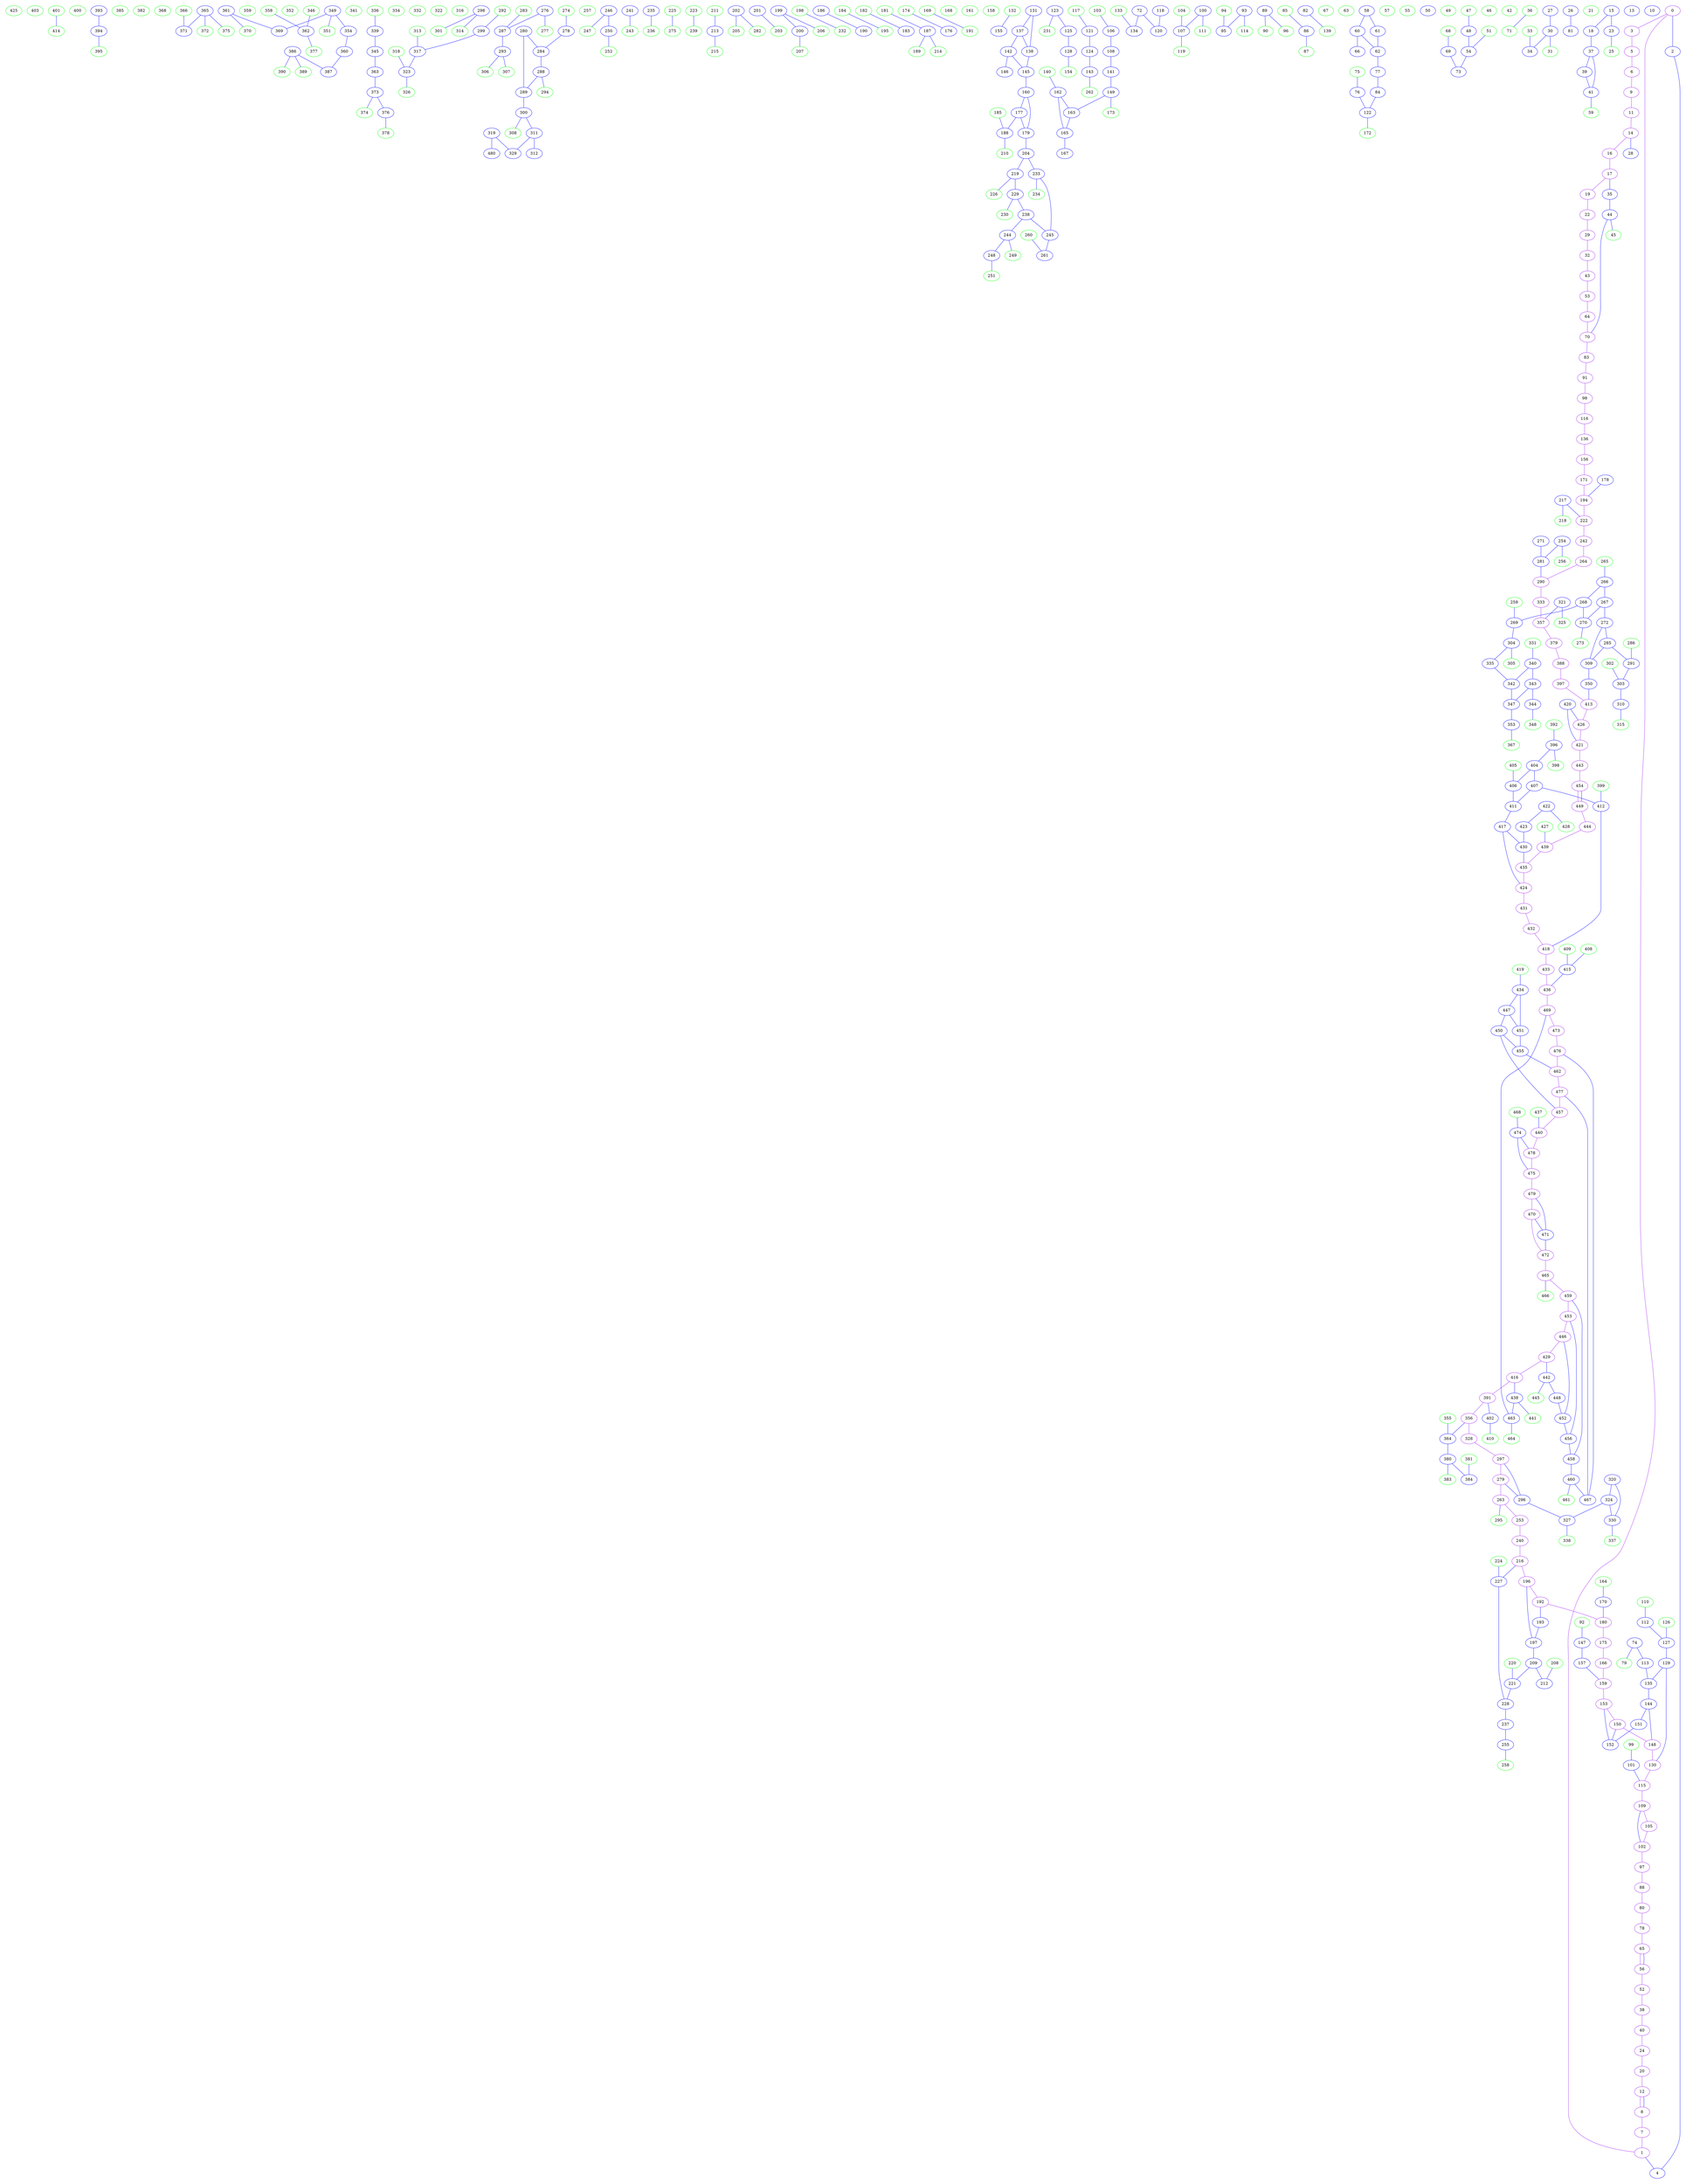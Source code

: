 digraph{
subgraph cluster_0 {
color = white
X110Y251I0 [label="0", pos="110,251!", color="purple"]
X110Y272I0 [label="1", pos="110,272!", color="purple"]
X113Y260I0 [label="2", pos="113,260!", color="blue"]
X114Y234I0 [label="3", pos="114,234!", color="purple"]
X119Y285I0 [label="4", pos="119,285!", color="blue"]
X123Y214I0 [label="5", pos="123,214!", color="purple"]
X124Y211I0 [label="6", pos="124,211!", color="purple"]
X124Y304I0 [label="7", pos="124,304!", color="purple"]
X124Y315I0 [label="8", pos="124,315!", color="purple"]
X129Y192I0 [label="9", pos="129,192!", color="purple"]
X133Y279I0 [label="10", pos="133,279!", color="blue"]
X138Y173I0 [label="11", pos="138,173!", color="purple"]
X140Y332I0 [label="12", pos="140,332!", color="purple"]
X143Y307I0 [label="13", pos="143,307!", color="blue"]
X145Y155I0 [label="14", pos="145,155!", color="purple"]
X147Y212I0 [label="15", pos="147,212!", color="blue"]
X151Y141I0 [label="16", pos="151,141!", color="purple"]
X155Y131I0 [label="17", pos="155,131!", color="purple"]
X156Y280I0 [label="18", pos="156,280!", color="blue"]
X157Y121I0 [label="19", pos="157,121!", color="purple"]
X157Y346I0 [label="20", pos="157,346!", color="purple"]
X164Y168I0 [label="21", pos="164,168!", color="green"]
X165Y109I0 [label="22", pos="165,109!", color="purple"]
X165Y176I0 [label="23", pos="165,176!", color="blue"]
X166Y346I0 [label="24", pos="166,346!", color="purple"]
X168Y176I0 [label="25", pos="168,176!", color="green"]
X170Y157I0 [label="26", pos="170,157!", color="blue"]
X172Y190I0 [label="27", pos="172,190!", color="blue"]
X173Y137I0 [label="28", pos="173,137!", color="blue"]
X175Y99I0 [label="29", pos="175,99!", color="purple"]
X175Y187I0 [label="30", pos="175,187!", color="blue"]
X176Y189I0 [label="31", pos="176,189!", color="green"]
X181Y96I0 [label="32", pos="181,96!", color="purple"]
X186Y170I0 [label="33", pos="186,170!", color="green"]
X190Y169I0 [label="34", pos="190,169!", color="blue"]
X192Y108I0 [label="35", pos="192,108!", color="blue"]
X194Y249I0 [label="36", pos="194,249!", color="green"]
X194Y324I0 [label="37", pos="194,324!", color="blue"]
X194Y362I0 [label="38", pos="194,362!", color="purple"]
X195Y326I0 [label="39", pos="195,326!", color="blue"]
X195Y358I0 [label="40", pos="195,358!", color="purple"]
X197Y324I0 [label="41", pos="197,324!", color="blue"]
X200Y320I0 [label="42", pos="200,320!", color="green"]
X204Y87I0 [label="43", pos="204,87!", color="purple"]
X205Y101I0 [label="44", pos="205,101!", color="blue"]
X206Y103I0 [label="45", pos="206,103!", color="green"]
X207Y326I0 [label="46", pos="207,326!", color="green"]
X208Y309I0 [label="47", pos="208,309!", color="green"]
X209Y307I0 [label="48", pos="209,307!", color="blue"]
X210Y105I0 [label="49", pos="210,105!", color="green"]
X210Y260I0 [label="50", pos="210,260!", color="blue"]
X210Y311I0 [label="51", pos="210,311!", color="green"]
X210Y363I0 [label="52", pos="210,363!", color="purple"]
X211Y82I0 [label="53", pos="211,82!", color="purple"]
X211Y309I0 [label="54", pos="211,309!", color="blue"]
X215Y223I0 [label="55", pos="215,223!", color="green"]
X216Y367I0 [label="56", pos="216,367!", color="purple"]
X218Y249I0 [label="57", pos="218,249!", color="green"]
X221Y162I0 [label="58", pos="221,162!", color="blue"]
X221Y339I0 [label="59", pos="221,339!", color="green"]
X222Y161I0 [label="60", pos="222,161!", color="blue"]
X222Y163I0 [label="61", pos="222,163!", color="blue"]
X223Y162I0 [label="62", pos="223,162!", color="blue"]
X223Y340I0 [label="63", pos="223,340!", color="green"]
X225Y82I0 [label="64", pos="225,82!", color="purple"]
X225Y374I0 [label="65", pos="225,374!", color="purple"]
X231Y151I0 [label="66", pos="231,151!", color="blue"]
X232Y336I0 [label="67", pos="232,336!", color="green"]
X236Y323I0 [label="68", pos="236,323!", color="green"]
X237Y321I0 [label="69", pos="237,321!", color="blue"]
X238Y83I0 [label="70", pos="238,83!", color="purple"]
X240Y174I0 [label="71", pos="240,174!", color="green"]
X240Y239I0 [label="72", pos="240,239!", color="blue"]
X241Y326I0 [label="73", pos="241,326!", color="blue"]
X241Y335I0 [label="74", pos="241,335!", color="blue"]
X242Y153I0 [label="75", pos="242,153!", color="green"]
X243Y151I0 [label="76", pos="243,151!", color="blue"]
X244Y160I0 [label="77", pos="244,160!", color="blue"]
X245Y378I0 [label="78", pos="245,378!", color="purple"]
X246Y342I0 [label="79", pos="246,342!", color="green"]
X247Y379I0 [label="80", pos="247,379!", color="purple"]
X248Y128I0 [label="81", pos="248,128!", color="blue"]
X248Y174I0 [label="82", pos="248,174!", color="blue"]
X252Y83I0 [label="83", pos="252,83!", color="purple"]
X252Y157I0 [label="84", pos="252,157!", color="blue"]
X254Y249I0 [label="85", pos="254,249!", color="green"]
X255Y247I0 [label="86", pos="255,247!", color="blue"]
X256Y249I0 [label="87", pos="256,249!", color="green"]
X259Y393I0 [label="88", pos="259,393!", color="purple"]
X260Y222I0 [label="89", pos="260,222!", color="blue"]
X260Y225I0 [label="90", pos="260,225!", color="green"]
X266Y83I0 [label="91", pos="266,83!", color="purple"]
X270Y327I0 [label="92", pos="270,327!", color="green"]
X276Y260I0 [label="93", pos="276,260!", color="blue"]
X276Y263I0 [label="94", pos="276,263!", color="green"]
X277Y261I0 [label="95", pos="277,261!", color="blue"]
X280Y208I0 [label="96", pos="280,208!", color="green"]
X280Y402I0 [label="97", pos="280,402!", color="purple"]
X282Y83I0 [label="98", pos="282,83!", color="purple"]
X284Y401I0 [label="99", pos="284,401!", color="green"]
X285Y386I0 [label="100", pos="285,386!", color="blue"]
X285Y399I0 [label="101", pos="285,399!", color="blue"]
X286Y408I0 [label="102", pos="286,408!", color="purple"]
X287Y208I0 [label="103", pos="287,208!", color="green"]
X288Y395I0 [label="104", pos="288,395!", color="green"]
X288Y418I0 [label="105", pos="288,418!", color="purple"]
X289Y209I0 [label="106", pos="289,209!", color="blue"]
X289Y393I0 [label="107", pos="289,393!", color="blue"]
X290Y208I0 [label="108", pos="290,208!", color="blue"]
X290Y412I0 [label="109", pos="290,412!", color="purple"]
X294Y385I0 [label="110", pos="294,385!", color="green"]
X294Y393I0 [label="111", pos="294,393!", color="green"]
X295Y383I0 [label="112", pos="295,383!", color="blue"]
X297Y375I0 [label="113", pos="297,375!", color="blue"]
X298Y224I0 [label="114", pos="298,224!", color="green"]
X300Y414I0 [label="115", pos="300,414!", color="purple"]
X301Y82I0 [label="116", pos="301,82!", color="purple"]
X302Y250I0 [label="117", pos="302,250!", color="green"]
X304Y186I0 [label="118", pos="304,186!", color="blue"]
X304Y411I0 [label="119", pos="304,411!", color="green"]
X305Y187I0 [label="120", pos="305,187!", color="blue"]
X305Y250I0 [label="121", pos="305,250!", color="blue"]
X307Y133I0 [label="122", pos="307,133!", color="blue"]
X308Y227I0 [label="123", pos="308,227!", color="blue"]
X308Y246I0 [label="124", pos="308,246!", color="blue"]
X309Y221I0 [label="125", pos="309,221!", color="blue"]
X310Y413I0 [label="126", pos="310,413!", color="green"]
X311Y411I0 [label="127", pos="311,411!", color="blue"]
X312Y221I0 [label="128", pos="312,221!", color="blue"]
X312Y412I0 [label="129", pos="312,412!", color="blue"]
X314Y418I0 [label="130", pos="314,418!", color="purple"]
X315Y209I0 [label="131", pos="315,209!", color="blue"]
X316Y238I0 [label="132", pos="316,238!", color="green"]
X316Y308I0 [label="133", pos="316,308!", color="green"]
X316Y310I0 [label="134", pos="316,310!", color="blue"]
X317Y411I0 [label="135", pos="317,411!", color="blue"]
X318Y81I0 [label="136", pos="318,81!", color="purple"]
X319Y211I0 [label="137", pos="319,211!", color="blue"]
X321Y208I0 [label="138", pos="321,208!", color="blue"]
X322Y156I0 [label="139", pos="322,156!", color="green"]
X322Y194I0 [label="140", pos="322,194!", color="green"]
X322Y200I0 [label="141", pos="322,200!", color="blue"]
X322Y211I0 [label="142", pos="322,211!", color="blue"]
X322Y246I0 [label="143", pos="322,246!", color="blue"]
X322Y416I0 [label="144", pos="322,416!", color="blue"]
X323Y209I0 [label="145", pos="323,209!", color="blue"]
X323Y213I0 [label="146", pos="323,213!", color="blue"]
X323Y368I0 [label="147", pos="323,368!", color="blue"]
X323Y418I0 [label="148", pos="323,418!", color="purple"]
X325Y200I0 [label="149", pos="325,200!", color="blue"]
X325Y418I0 [label="150", pos="325,418!", color="purple"]
X326Y416I0 [label="151", pos="326,416!", color="blue"]
X327Y417I0 [label="152", pos="327,417!", color="blue"]
X328Y418I0 [label="153", pos="328,418!", color="purple"]
X330Y220I0 [label="154", pos="330,220!", color="green"]
X330Y238I0 [label="155", pos="330,238!", color="blue"]
X334Y81I0 [label="156", pos="334,81!", color="purple"]
X334Y415I0 [label="157", pos="334,415!", color="blue"]
X335Y219I0 [label="158", pos="335,219!", color="green"]
X335Y418I0 [label="159", pos="335,418!", color="purple"]
X336Y208I0 [label="160", pos="336,208!", color="blue"]
X337Y344I0 [label="161", pos="337,344!", color="green"]
X340Y192I0 [label="162", pos="340,192!", color="blue"]
X341Y195I0 [label="163", pos="341,195!", color="blue"]
X341Y345I0 [label="164", pos="341,345!", color="green"]
X343Y193I0 [label="165", pos="343,193!", color="blue"]
X343Y418I0 [label="166", pos="343,418!", color="purple"]
X344Y193I0 [label="167", pos="344,193!", color="blue"]
X344Y319I0 [label="168", pos="344,319!", color="green"]
X346Y324I0 [label="169", pos="346,324!", color="green"]
X349Y354I0 [label="170", pos="349,354!", color="blue"]
X350Y81I0 [label="171", pos="350,81!", color="purple"]
X350Y112I0 [label="172", pos="350,112!", color="green"]
X350Y198I0 [label="173", pos="350,198!", color="green"]
X350Y319I0 [label="174", pos="350,319!", color="green"]
X350Y420I0 [label="175", pos="350,420!", color="purple"]
X351Y317I0 [label="176", pos="351,317!", color="blue"]
X352Y206I0 [label="177", pos="352,206!", color="blue"]
X353Y89I0 [label="178", pos="353,89!", color="blue"]
X353Y207I0 [label="179", pos="353,207!", color="blue"]
X355Y423I0 [label="180", pos="355,423!", color="purple"]
X356Y109I0 [label="181", pos="356,109!", color="green"]
X358Y110I0 [label="182", pos="358,110!", color="green"]
X358Y113I0 [label="183", pos="358,113!", color="blue"]
X358Y196I0 [label="184", pos="358,196!", color="green"]
X358Y205I0 [label="185", pos="358,205!", color="green"]
X358Y214I0 [label="186", pos="358,214!", color="blue"]
X359Y105I0 [label="187", pos="359,105!", color="blue"]
X359Y203I0 [label="188", pos="359,203!", color="blue"]
X360Y107I0 [label="189", pos="360,107!", color="green"]
X360Y214I0 [label="190", pos="360,214!", color="blue"]
X360Y344I0 [label="191", pos="360,344!", color="green"]
X360Y426I0 [label="192", pos="360,426!", color="purple"]
X361Y425I0 [label="193", pos="361,425!", color="blue"]
X364Y81I0 [label="194", pos="364,81!", color="purple"]
X366Y194I0 [label="195", pos="366,194!", color="green"]
X366Y426I0 [label="196", pos="366,426!", color="purple"]
X366Y428I0 [label="197", pos="366,428!", color="blue"]
X368Y194I0 [label="198", pos="368,194!", color="green"]
X368Y385I0 [label="199", pos="368,385!", color="blue"]
X368Y387I0 [label="200", pos="368,387!", color="blue"]
X369Y111I0 [label="201", pos="369,111!", color="blue"]
X369Y227I0 [label="202", pos="369,227!", color="blue"]
X370Y113I0 [label="203", pos="370,113!", color="green"]
X370Y207I0 [label="204", pos="370,207!", color="blue"]
X370Y229I0 [label="205", pos="370,229!", color="green"]
X370Y384I0 [label="206", pos="370,384!", color="green"]
X370Y388I0 [label="207", pos="370,388!", color="green"]
X370Y404I0 [label="208", pos="370,404!", color="green"]
X371Y427I0 [label="209", pos="371,427!", color="blue"]
X372Y197I0 [label="210", pos="372,197!", color="green"]
X372Y381I0 [label="211", pos="372,381!", color="green"]
X372Y407I0 [label="212", pos="372,407!", color="blue"]
X373Y379I0 [label="213", pos="373,379!", color="blue"]
X374Y91I0 [label="214", pos="374,91!", color="green"]
X374Y381I0 [label="215", pos="374,381!", color="green"]
X374Y434I0 [label="216", pos="374,434!", color="purple"]
X376Y82I0 [label="217", pos="376,82!", color="blue"]
X376Y86I0 [label="218", pos="376,86!", color="green"]
X376Y201I0 [label="219", pos="376,201!", color="blue"]
X376Y425I0 [label="220", pos="376,425!", color="green"]
X376Y426I0 [label="221", pos="376,426!", color="blue"]
X377Y81I0 [label="222", pos="377,81!", color="purple"]
X378Y276I0 [label="223", pos="378,276!", color="green"]
X378Y428I0 [label="224", pos="378,428!", color="green"]
X379Y192I0 [label="225", pos="379,192!", color="green"]
X380Y198I0 [label="226", pos="380,198!", color="green"]
X380Y428I0 [label="227", pos="380,428!", color="blue"]
X381Y425I0 [label="228", pos="381,425!", color="blue"]
X382Y204I0 [label="229", pos="382,204!", color="blue"]
X382Y205I0 [label="230", pos="382,205!", color="green"]
X382Y351I0 [label="231", pos="382,351!", color="green"]
X384Y187I0 [label="232", pos="384,187!", color="green"]
X384Y210I0 [label="233", pos="384,210!", color="blue"]
X384Y211I0 [label="234", pos="384,211!", color="green"]
X384Y292I0 [label="235", pos="384,292!", color="blue"]
X384Y297I0 [label="236", pos="384,297!", color="green"]
X384Y417I0 [label="237", pos="384,417!", color="blue"]
X385Y203I0 [label="238", pos="385,203!", color="blue"]
X386Y284I0 [label="239", pos="386,284!", color="green"]
X386Y436I0 [label="240", pos="386,436!", color="purple"]
X387Y157I0 [label="241", pos="387,157!", color="blue"]
X388Y81I0 [label="242", pos="388,81!", color="purple"]
X388Y159I0 [label="243", pos="388,159!", color="green"]
X388Y199I0 [label="244", pos="388,199!", color="blue"]
X388Y208I0 [label="245", pos="388,208!", color="blue"]
X388Y320I0 [label="246", pos="388,320!", color="blue"]
X388Y322I0 [label="247", pos="388,322!", color="green"]
X390Y196I0 [label="248", pos="390,196!", color="blue"]
X390Y201I0 [label="249", pos="390,201!", color="green"]
X390Y319I0 [label="250", pos="390,319!", color="blue"]
X392Y199I0 [label="251", pos="392,199!", color="green"]
X392Y370I0 [label="252", pos="392,370!", color="green"]
X392Y438I0 [label="253", pos="392,438!", color="purple"]
X393Y95I0 [label="254", pos="393,95!", color="blue"]
X393Y387I0 [label="255", pos="393,387!", color="blue"]
X394Y97I0 [label="256", pos="394,97!", color="green"]
X394Y305I0 [label="257", pos="394,305!", color="green"]
X394Y389I0 [label="258", pos="394,389!", color="green"]
X395Y206I0 [label="259", pos="395,206!", color="green"]
X396Y211I0 [label="260", pos="396,211!", color="green"]
X396Y212I0 [label="261", pos="396,212!", color="blue"]
X396Y279I0 [label="262", pos="396,279!", color="green"]
X396Y441I0 [label="263", pos="396,441!", color="purple"]
X398Y81I0 [label="264", pos="398,81!", color="purple"]
X398Y204I0 [label="265", pos="398,204!", color="green"]
X400Y204I0 [label="266", pos="400,204!", color="blue"]
X401Y203I0 [label="267", pos="401,203!", color="blue"]
X401Y205I0 [label="268", pos="401,205!", color="blue"]
X401Y206I0 [label="269", pos="401,206!", color="blue"]
X402Y204I0 [label="270", pos="402,204!", color="blue"]
X403Y97I0 [label="271", pos="403,97!", color="blue"]
X404Y192I0 [label="272", pos="404,192!", color="blue"]
X405Y204I0 [label="273", pos="405,204!", color="green"]
X405Y280I0 [label="274", pos="405,280!", color="green"]
X406Y167I0 [label="275", pos="406,167!", color="green"]
X406Y257I0 [label="276", pos="406,257!", color="blue"]
X406Y260I0 [label="277", pos="406,260!", color="green"]
X406Y280I0 [label="278", pos="406,280!", color="blue"]
X406Y444I0 [label="279", pos="406,444!", color="purple"]
X407Y283I0 [label="280", pos="407,283!", color="blue"]
X408Y83I0 [label="281", pos="408,83!", color="blue"]
X408Y247I0 [label="282", pos="408,247!", color="green"]
X408Y249I0 [label="283", pos="408,249!", color="green"]
X408Y282I0 [label="284", pos="408,282!", color="blue"]
X409Y195I0 [label="285", pos="409,195!", color="blue"]
X409Y204I0 [label="286", pos="409,204!", color="green"]
X409Y259I0 [label="287", pos="409,259!", color="blue"]
X409Y281I0 [label="288", pos="409,281!", color="blue"]
X409Y284I0 [label="289", pos="409,284!", color="blue"]
X410Y81I0 [label="290", pos="410,81!", color="purple"]
X410Y204I0 [label="291", pos="410,204!", color="blue"]
X410Y243I0 [label="292", pos="410,243!", color="green"]
X410Y260I0 [label="293", pos="410,260!", color="blue"]
X410Y272I0 [label="294", pos="410,272!", color="green"]
X410Y414I0 [label="295", pos="410,414!", color="green"]
X410Y442I0 [label="296", pos="410,442!", color="blue"]
X410Y446I0 [label="297", pos="410,446!", color="purple"]
X411Y121I0 [label="298", pos="411,121!", color="blue"]
X411Y241I0 [label="299", pos="411,241!", color="blue"]
X411Y291I0 [label="300", pos="411,291!", color="blue"]
X412Y123I0 [label="301", pos="412,123!", color="green"]
X412Y202I0 [label="302", pos="412,202!", color="green"]
X412Y204I0 [label="303", pos="412,204!", color="blue"]
X412Y215I0 [label="304", pos="412,215!", color="blue"]
X412Y218I0 [label="305", pos="412,218!", color="green"]
X412Y260I0 [label="306", pos="412,260!", color="green"]
X412Y268I0 [label="307", pos="412,268!", color="green"]
X412Y288I0 [label="308", pos="412,288!", color="green"]
X413Y183I0 [label="309", pos="413,183!", color="blue"]
X413Y205I0 [label="310", pos="413,205!", color="blue"]
X413Y303I0 [label="311", pos="413,303!", color="blue"]
X414Y374I0 [label="312", pos="414,374!", color="blue"]
X415Y250I0 [label="313", pos="415,250!", color="green"]
X416Y113I0 [label="314", pos="416,113!", color="green"]
X416Y204I0 [label="315", pos="416,204!", color="green"]
X416Y236I0 [label="316", pos="416,236!", color="green"]
X416Y250I0 [label="317", pos="416,250!", color="blue"]
X416Y267I0 [label="318", pos="416,267!", color="green"]
X416Y272I0 [label="319", pos="416,272!", color="blue"]
X416Y418I0 [label="320", pos="416,418!", color="blue"]
X417Y107I0 [label="321", pos="417,107!", color="blue"]
X417Y194I0 [label="322", pos="417,194!", color="green"]
X417Y265I0 [label="323", pos="417,265!", color="blue"]
X417Y425I0 [label="324", pos="417,425!", color="blue"]
X418Y110I0 [label="325", pos="418,110!", color="green"]
X418Y267I0 [label="326", pos="418,267!", color="green"]
X418Y426I0 [label="327", pos="418,426!", color="blue"]
X418Y446I0 [label="328", pos="418,446!", color="purple"]
X419Y280I0 [label="329", pos="419,280!", color="blue"]
X419Y418I0 [label="330", pos="419,418!", color="blue"]
X420Y238I0 [label="331", pos="420,238!", color="green"]
X420Y308I0 [label="332", pos="420,308!", color="green"]
X422Y82I0 [label="333", pos="422,82!", color="purple"]
X422Y192I0 [label="334", pos="422,192!", color="green"]
X422Y232I0 [label="335", pos="422,232!", color="blue"]
X422Y368I0 [label="336", pos="422,368!", color="green"]
X422Y403I0 [label="337", pos="422,403!", color="green"]
X422Y426I0 [label="338", pos="422,426!", color="green"]
X425Y368I0 [label="339", pos="425,368!", color="blue"]
X426Y250I0 [label="340", pos="426,250!", color="blue"]
X426Y289I0 [label="341", pos="426,289!", color="green"]
X427Y249I0 [label="342", pos="427,249!", color="blue"]
X427Y251I0 [label="343", pos="427,251!", color="blue"]
X427Y253I0 [label="344", pos="427,253!", color="blue"]
X427Y355I0 [label="345", pos="427,355!", color="blue"]
X428Y189I0 [label="346", pos="428,189!", color="green"]
X428Y250I0 [label="347", pos="428,250!", color="blue"]
X428Y255I0 [label="348", pos="428,255!", color="green"]
X428Y391I0 [label="349", pos="428,391!", color="blue"]
X430Y143I0 [label="350", pos="430,143!", color="blue"]
X430Y390I0 [label="351", pos="430,390!", color="green"]
X431Y224I0 [label="352", pos="431,224!", color="green"]
X431Y232I0 [label="353", pos="431,232!", color="blue"]
X431Y371I0 [label="354", pos="431,371!", color="blue"]
X431Y438I0 [label="355", pos="431,438!", color="green"]
X431Y446I0 [label="356", pos="431,446!", color="purple"]
X432Y82I0 [label="357", pos="432,82!", color="purple"]
X432Y211I0 [label="358", pos="432,211!", color="green"]
X432Y268I0 [label="359", pos="432,268!", color="green"]
X432Y368I0 [label="360", pos="432,368!", color="blue"]
X432Y422I0 [label="361", pos="432,422!", color="blue"]
X433Y209I0 [label="362", pos="433,209!", color="blue"]
X433Y309I0 [label="363", pos="433,309!", color="blue"]
X433Y443I0 [label="364", pos="433,443!", color="blue"]
X434Y178I0 [label="365", pos="434,178!", color="blue"]
X434Y185I0 [label="366", pos="434,185!", color="green"]
X434Y236I0 [label="367", pos="434,236!", color="green"]
X434Y387I0 [label="368", pos="434,387!", color="green"]
X434Y409I0 [label="369", pos="434,409!", color="blue"]
X434Y422I0 [label="370", pos="434,422!", color="green"]
X435Y183I0 [label="371", pos="435,183!", color="blue"]
X436Y178I0 [label="372", pos="436,178!", color="green"]
X436Y308I0 [label="373", pos="436,308!", color="blue"]
X436Y309I0 [label="374", pos="436,309!", color="green"]
X437Y165I0 [label="375", pos="437,165!", color="green"]
X437Y307I0 [label="376", pos="437,307!", color="blue"]
X438Y228I0 [label="377", pos="438,228!", color="green"]
X438Y309I0 [label="378", pos="438,309!", color="green"]
X439Y87I0 [label="379", pos="439,87!", color="purple"]
X439Y434I0 [label="380", pos="439,434!", color="blue"]
X440Y422I0 [label="381", pos="440,422!", color="green"]
X442Y218I0 [label="382", pos="442,218!", color="green"]
X442Y434I0 [label="383", pos="442,434!", color="green"]
X443Y422I0 [label="384", pos="443,422!", color="blue"]
X444Y224I0 [label="385", pos="444,224!", color="green"]
X444Y306I0 [label="386", pos="444,306!", color="blue"]
X444Y309I0 [label="387", pos="444,309!", color="blue"]
X445Y93I0 [label="388", pos="445,93!", color="purple"]
X446Y288I0 [label="389", pos="446,288!", color="green"]
X446Y306I0 [label="390", pos="446,306!", color="green"]
X446Y446I0 [label="391", pos="446,446!", color="purple"]
X449Y239I0 [label="392", pos="449,239!", color="green"]
X450Y228I0 [label="393", pos="450,228!", color="blue"]
X450Y230I0 [label="394", pos="450,230!", color="blue"]
X450Y236I0 [label="395", pos="450,236!", color="green"]
X450Y283I0 [label="396", pos="450,283!", color="blue"]
X452Y97I0 [label="397", pos="452,97!", color="purple"]
X452Y282I0 [label="398", pos="452,282!", color="green"]
X452Y309I0 [label="399", pos="452,309!", color="green"]
X452Y319I0 [label="400", pos="452,319!", color="green"]
X452Y356I0 [label="401", pos="452,356!", color="green"]
X452Y432I0 [label="402", pos="452,432!", color="blue"]
X453Y276I0 [label="403", pos="453,276!", color="green"]
X453Y295I0 [label="404", pos="453,295!", color="blue"]
X454Y292I0 [label="405", pos="454,292!", color="green"]
X454Y294I0 [label="406", pos="454,294!", color="blue"]
X454Y296I0 [label="407", pos="454,296!", color="blue"]
X454Y398I0 [label="408", pos="454,398!", color="green"]
X454Y400I0 [label="409", pos="454,400!", color="green"]
X454Y436I0 [label="410", pos="454,436!", color="green"]
X455Y295I0 [label="411", pos="455,295!", color="blue"]
X455Y299I0 [label="412", pos="455,299!", color="blue"]
X456Y108I0 [label="413", pos="456,108!", color="purple"]
X456Y330I0 [label="414", pos="456,330!", color="green"]
X456Y398I0 [label="415", pos="456,398!", color="blue"]
X456Y447I0 [label="416", pos="456,447!", color="purple"]
X458Y284I0 [label="417", pos="458,284!", color="blue"]
X458Y320I0 [label="418", pos="458,320!", color="purple"]
X458Y429I0 [label="419", pos="458,429!", color="green"]
X459Y115I0 [label="420", pos="459,115!", color="blue"]
X460Y117I0 [label="421", pos="460,117!", color="purple"]
X460Y259I0 [label="422", pos="460,259!", color="blue"]
X460Y261I0 [label="423", pos="460,261!", color="blue"]
X460Y284I0 [label="424", pos="460,284!", color="purple"]
X460Y404I0 [label="425", pos="460,404!", color="green"]
X462Y106I0 [label="426", pos="462,106!", color="purple"]
X462Y180I0 [label="427", pos="462,180!", color="green"]
X462Y187I0 [label="428", pos="462,187!", color="green"]
X462Y450I0 [label="429", pos="462,450!", color="purple"]
X463Y263I0 [label="430", pos="463,263!", color="blue"]
X463Y296I0 [label="431", pos="463,296!", color="purple"]
X463Y315I0 [label="432", pos="463,315!", color="purple"]
X463Y335I0 [label="433", pos="463,335!", color="purple"]
X463Y419I0 [label="434", pos="463,419!", color="blue"]
X464Y262I0 [label="435", pos="464,262!", color="purple"]
X464Y377I0 [label="436", pos="464,377!", color="purple"]
X464Y399I0 [label="437", pos="464,399!", color="green"]
X465Y437I0 [label="438", pos="465,437!", color="blue"]
X466Y151I0 [label="439", pos="466,151!", color="purple"]
X466Y396I0 [label="440", pos="466,396!", color="purple"]
X466Y439I0 [label="441", pos="466,439!", color="green"]
X466Y446I0 [label="442", pos="466,446!", color="blue"]
X467Y113I0 [label="443", pos="467,113!", color="purple"]
X467Y130I0 [label="444", pos="467,130!", color="purple"]
X468Y444I0 [label="445", pos="468,444!", color="green"]
X468Y448I0 [label="446", pos="468,448!", color="purple"]
X470Y410I0 [label="447", pos="470,410!", color="blue"]
X470Y446I0 [label="448", pos="470,446!", color="blue"]
X471Y120I0 [label="449", pos="471,120!", color="purple"]
X471Y409I0 [label="450", pos="471,409!", color="blue"]
X471Y411I0 [label="451", pos="471,411!", color="blue"]
X471Y448I0 [label="452", pos="471,448!", color="blue"]
X471Y450I0 [label="453", pos="471,450!", color="purple"]
X472Y118I0 [label="454", pos="472,118!", color="purple"]
X472Y410I0 [label="455", pos="472,410!", color="blue"]
X472Y449I0 [label="456", pos="472,449!", color="blue"]
X473Y401I0 [label="457", pos="473,401!", color="purple"]
X476Y448I0 [label="458", pos="476,448!", color="blue"]
X476Y450I0 [label="459", pos="476,450!", color="purple"]
X479Y445I0 [label="460", pos="479,445!", color="blue"]
X480Y447I0 [label="461", pos="480,447!", color="green"]
X481Y402I0 [label="462", pos="481,402!", color="purple"]
X483Y419I0 [label="463", pos="483,419!", color="blue"]
X484Y421I0 [label="464", pos="484,421!", color="green"]
X484Y450I0 [label="465", pos="484,450!", color="purple"]
X486Y448I0 [label="466", pos="486,448!", color="green"]
X489Y437I0 [label="467", pos="489,437!", color="blue"]
X492Y448I0 [label="468", pos="492,448!", color="green"]
X494Y406I0 [label="469", pos="494,406!", color="purple"]
X495Y452I0 [label="470", pos="495,452!", color="purple"]
X498Y452I0 [label="471", pos="498,452!", color="blue"]
X498Y455I0 [label="472", pos="498,455!", color="purple"]
X501Y412I0 [label="473", pos="501,412!", color="purple"]
X505Y439I0 [label="474", pos="505,439!", color="blue"]
X506Y441I0 [label="475", pos="506,441!", color="purple"]
X507Y420I0 [label="476", pos="507,420!", color="purple"]
X508Y429I0 [label="477", pos="508,429!", color="purple"]
X509Y437I0 [label="478", pos="509,437!", color="purple"]
X509Y448I0 [label="479", pos="509,448!", color="purple"]
X416Y270I0 [label="480", pos="416,270!", color="blue"]
X110Y251I0 -> X113Y260I0[color="blue", dir=none]
X110Y272I0 -> X119Y285I0[color="blue", dir=none]
X113Y260I0 -> X119Y285I0[color="blue", dir=none]
X124Y211I0 -> X129Y192I0[color="purple", dir=none]
X124Y315I0 -> X140Y332I0[color="blue", dir=none]
X145Y155I0 -> X173Y137I0[color="blue", dir=none]
X147Y212I0 -> X165Y176I0[color="blue", dir=none]
X147Y212I0 -> X156Y280I0[color="blue", dir=none]
X155Y131I0 -> X192Y108I0[color="blue", dir=none]
X156Y280I0 -> X194Y324I0[color="blue", dir=none]
X165Y176I0 -> X168Y176I0[color="blue", dir=none]
X170Y157I0 -> X248Y128I0[color="blue", dir=none]
X172Y190I0 -> X175Y187I0[color="blue", dir=none]
X175Y99I0 -> X181Y96I0[color="purple", dir=none]
X175Y187I0 -> X190Y169I0[color="blue", dir=none]
X175Y187I0 -> X176Y189I0[color="blue", dir=none]
X186Y170I0 -> X190Y169I0[color="blue", dir=none]
X192Y108I0 -> X205Y101I0[color="blue", dir=none]
X194Y249I0 -> X240Y174I0[color="blue", dir=none]
X194Y324I0 -> X195Y326I0[color="blue", dir=none]
X194Y324I0 -> X197Y324I0[color="blue", dir=none]
X195Y326I0 -> X197Y324I0[color="blue", dir=none]
X197Y324I0 -> X221Y339I0[color="blue", dir=none]
X204Y87I0 -> X211Y82I0[color="purple", dir=none]
X205Y101I0 -> X238Y83I0[color="blue", dir=none]
X205Y101I0 -> X206Y103I0[color="blue", dir=none]
X208Y309I0 -> X209Y307I0[color="blue", dir=none]
X209Y307I0 -> X211Y309I0[color="blue", dir=none]
X210Y311I0 -> X211Y309I0[color="blue", dir=none]
X211Y309I0 -> X241Y326I0[color="blue", dir=none]
X216Y367I0 -> X225Y374I0[color="blue", dir=none]
X221Y162I0 -> X222Y163I0[color="blue", dir=none]
X221Y162I0 -> X222Y161I0[color="blue", dir=none]
X222Y161I0 -> X223Y162I0[color="blue", dir=none]
X222Y161I0 -> X231Y151I0[color="blue", dir=none]
X222Y163I0 -> X223Y162I0[color="blue", dir=none]
X223Y162I0 -> X244Y160I0[color="blue", dir=none]
X236Y323I0 -> X237Y321I0[color="blue", dir=none]
X237Y321I0 -> X241Y326I0[color="blue", dir=none]
X240Y239I0 -> X305Y187I0[color="blue", dir=none]
X240Y239I0 -> X316Y310I0[color="blue", dir=none]
X241Y335I0 -> X246Y342I0[color="blue", dir=none]
X241Y335I0 -> X297Y375I0[color="blue", dir=none]
X242Y153I0 -> X243Y151I0[color="blue", dir=none]
X243Y151I0 -> X307Y133I0[color="blue", dir=none]
X244Y160I0 -> X252Y157I0[color="blue", dir=none]
X248Y174I0 -> X322Y156I0[color="blue", dir=none]
X252Y157I0 -> X307Y133I0[color="blue", dir=none]
X254Y249I0 -> X255Y247I0[color="blue", dir=none]
X255Y247I0 -> X256Y249I0[color="blue", dir=none]
X260Y222I0 -> X260Y225I0[color="blue", dir=none]
X260Y222I0 -> X280Y208I0[color="blue", dir=none]
X270Y327I0 -> X323Y368I0[color="blue", dir=none]
X276Y260I0 -> X277Y261I0[color="blue", dir=none]
X276Y260I0 -> X298Y224I0[color="blue", dir=none]
X276Y263I0 -> X277Y261I0[color="blue", dir=none]
X284Y401I0 -> X285Y399I0[color="blue", dir=none]
X285Y386I0 -> X289Y393I0[color="blue", dir=none]
X285Y386I0 -> X294Y393I0[color="blue", dir=none]
X285Y399I0 -> X300Y414I0[color="blue", dir=none]
X286Y408I0 -> X290Y412I0[color="blue", dir=none]
X287Y208I0 -> X289Y209I0[color="blue", dir=none]
X288Y395I0 -> X289Y393I0[color="blue", dir=none]
X289Y209I0 -> X290Y208I0[color="blue", dir=none]
X289Y393I0 -> X304Y411I0[color="blue", dir=none]
X290Y208I0 -> X322Y200I0[color="blue", dir=none]
X294Y385I0 -> X295Y383I0[color="blue", dir=none]
X295Y383I0 -> X311Y411I0[color="blue", dir=none]
X297Y375I0 -> X317Y411I0[color="blue", dir=none]
X302Y250I0 -> X305Y250I0[color="blue", dir=none]
X304Y186I0 -> X305Y187I0[color="blue", dir=none]
X305Y250I0 -> X308Y246I0[color="blue", dir=none]
X307Y133I0 -> X350Y112I0[color="blue", dir=none]
X308Y227I0 -> X309Y221I0[color="blue", dir=none]
X308Y227I0 -> X382Y351I0[color="blue", dir=none]
X308Y246I0 -> X322Y246I0[color="blue", dir=none]
X309Y221I0 -> X312Y221I0[color="blue", dir=none]
X310Y413I0 -> X311Y411I0[color="blue", dir=none]
X311Y411I0 -> X312Y412I0[color="blue", dir=none]
X312Y221I0 -> X330Y220I0[color="blue", dir=none]
X312Y412I0 -> X314Y418I0[color="blue", dir=none]
X312Y412I0 -> X317Y411I0[color="blue", dir=none]
X315Y209I0 -> X319Y211I0[color="blue", dir=none]
X315Y209I0 -> X321Y208I0[color="blue", dir=none]
X316Y238I0 -> X330Y238I0[color="blue", dir=none]
X316Y308I0 -> X316Y310I0[color="blue", dir=none]
X317Y411I0 -> X322Y416I0[color="blue", dir=none]
X319Y211I0 -> X321Y208I0[color="blue", dir=none]
X319Y211I0 -> X322Y211I0[color="blue", dir=none]
X321Y208I0 -> X323Y209I0[color="blue", dir=none]
X322Y194I0 -> X340Y192I0[color="blue", dir=none]
X322Y200I0 -> X325Y200I0[color="blue", dir=none]
X322Y211I0 -> X323Y209I0[color="blue", dir=none]
X322Y211I0 -> X323Y213I0[color="blue", dir=none]
X322Y246I0 -> X396Y279I0[color="blue", dir=none]
X322Y416I0 -> X323Y418I0[color="blue", dir=none]
X322Y416I0 -> X326Y416I0[color="blue", dir=none]
X323Y209I0 -> X336Y208I0[color="blue", dir=none]
X323Y368I0 -> X334Y415I0[color="blue", dir=none]
X325Y200I0 -> X341Y195I0[color="blue", dir=none]
X325Y200I0 -> X350Y198I0[color="blue", dir=none]
X325Y418I0 -> X327Y417I0[color="blue", dir=none]
X326Y416I0 -> X327Y417I0[color="blue", dir=none]
X327Y417I0 -> X328Y418I0[color="blue", dir=none]
X334Y415I0 -> X335Y418I0[color="blue", dir=none]
X336Y208I0 -> X352Y206I0[color="blue", dir=none]
X336Y208I0 -> X353Y207I0[color="blue", dir=none]
X340Y192I0 -> X341Y195I0[color="blue", dir=none]
X340Y192I0 -> X343Y193I0[color="blue", dir=none]
X341Y195I0 -> X343Y193I0[color="blue", dir=none]
X341Y345I0 -> X349Y354I0[color="blue", dir=none]
X343Y193I0 -> X344Y193I0[color="blue", dir=none]
X346Y324I0 -> X360Y344I0[color="blue", dir=none]
X349Y354I0 -> X355Y423I0[color="blue", dir=none]
X350Y319I0 -> X351Y317I0[color="blue", dir=none]
X352Y206I0 -> X353Y207I0[color="blue", dir=none]
X352Y206I0 -> X359Y203I0[color="blue", dir=none]
X353Y89I0 -> X364Y81I0[color="blue", dir=none]
X353Y207I0 -> X370Y207I0[color="blue", dir=none]
X356Y109I0 -> X359Y105I0[color="blue", dir=none]
X358Y110I0 -> X358Y113I0[color="blue", dir=none]
X358Y196I0 -> X366Y194I0[color="blue", dir=none]
X358Y205I0 -> X359Y203I0[color="blue", dir=none]
X358Y214I0 -> X360Y214I0[color="blue", dir=none]
X359Y105I0 -> X374Y91I0[color="blue", dir=none]
X359Y105I0 -> X360Y107I0[color="blue", dir=none]
X359Y203I0 -> X372Y197I0[color="blue", dir=none]
X360Y426I0 -> X361Y425I0[color="blue", dir=none]
X361Y425I0 -> X366Y428I0[color="blue", dir=none]
X366Y426I0 -> X366Y428I0[color="blue", dir=none]
X366Y428I0 -> X371Y427I0[color="blue", dir=none]
X368Y194I0 -> X384Y187I0[color="blue", dir=none]
X368Y385I0 -> X368Y387I0[color="blue", dir=none]
X368Y385I0 -> X370Y384I0[color="blue", dir=none]
X368Y387I0 -> X370Y388I0[color="blue", dir=none]
X369Y111I0 -> X370Y113I0[color="blue", dir=none]
X369Y227I0 -> X408Y247I0[color="blue", dir=none]
X369Y227I0 -> X370Y229I0[color="blue", dir=none]
X370Y207I0 -> X376Y201I0[color="blue", dir=none]
X370Y207I0 -> X384Y210I0[color="blue", dir=none]
X370Y404I0 -> X372Y407I0[color="blue", dir=none]
X371Y427I0 -> X372Y407I0[color="blue", dir=none]
X371Y427I0 -> X376Y426I0[color="blue", dir=none]
X372Y381I0 -> X373Y379I0[color="blue", dir=none]
X373Y379I0 -> X374Y381I0[color="blue", dir=none]
X374Y434I0 -> X380Y428I0[color="blue", dir=none]
X376Y82I0 -> X377Y81I0[color="blue", dir=none]
X376Y82I0 -> X376Y86I0[color="blue", dir=none]
X376Y201I0 -> X382Y204I0[color="blue", dir=none]
X376Y201I0 -> X380Y198I0[color="blue", dir=none]
X376Y425I0 -> X376Y426I0[color="blue", dir=none]
X376Y426I0 -> X381Y425I0[color="blue", dir=none]
X378Y276I0 -> X386Y284I0[color="blue", dir=none]
X378Y428I0 -> X380Y428I0[color="blue", dir=none]
X379Y192I0 -> X406Y167I0[color="blue", dir=none]
X380Y428I0 -> X381Y425I0[color="blue", dir=none]
X381Y425I0 -> X384Y417I0[color="blue", dir=none]
X382Y204I0 -> X382Y205I0[color="blue", dir=none]
X382Y204I0 -> X385Y203I0[color="blue", dir=none]
X384Y210I0 -> X384Y211I0[color="blue", dir=none]
X384Y210I0 -> X388Y208I0[color="blue", dir=none]
X384Y292I0 -> X384Y297I0[color="blue", dir=none]
X384Y417I0 -> X393Y387I0[color="blue", dir=none]
X385Y203I0 -> X388Y208I0[color="blue", dir=none]
X385Y203I0 -> X388Y199I0[color="blue", dir=none]
X387Y157I0 -> X388Y159I0[color="blue", dir=none]
X388Y199I0 -> X390Y196I0[color="blue", dir=none]
X388Y199I0 -> X390Y201I0[color="blue", dir=none]
X388Y208I0 -> X396Y212I0[color="blue", dir=none]
X388Y320I0 -> X388Y322I0[color="blue", dir=none]
X388Y320I0 -> X390Y319I0[color="blue", dir=none]
X390Y196I0 -> X392Y199I0[color="blue", dir=none]
X390Y319I0 -> X392Y370I0[color="blue", dir=none]
X393Y95I0 -> X408Y83I0[color="blue", dir=none]
X393Y95I0 -> X394Y97I0[color="blue", dir=none]
X393Y387I0 -> X394Y389I0[color="blue", dir=none]
X395Y206I0 -> X401Y206I0[color="blue", dir=none]
X396Y211I0 -> X396Y212I0[color="blue", dir=none]
X396Y441I0 -> X410Y414I0[color="blue", dir=none]
X398Y204I0 -> X400Y204I0[color="blue", dir=none]
X400Y204I0 -> X401Y205I0[color="blue", dir=none]
X400Y204I0 -> X401Y203I0[color="blue", dir=none]
X401Y203I0 -> X402Y204I0[color="blue", dir=none]
X401Y203I0 -> X404Y192I0[color="blue", dir=none]
X401Y205I0 -> X402Y204I0[color="blue", dir=none]
X401Y205I0 -> X401Y206I0[color="blue", dir=none]
X401Y206I0 -> X412Y215I0[color="blue", dir=none]
X402Y204I0 -> X405Y204I0[color="blue", dir=none]
X403Y97I0 -> X408Y83I0[color="blue", dir=none]
X404Y192I0 -> X413Y183I0[color="blue", dir=none]
X404Y192I0 -> X409Y195I0[color="blue", dir=none]
X405Y280I0 -> X406Y280I0[color="blue", dir=none]
X406Y257I0 -> X406Y260I0[color="blue", dir=none]
X406Y257I0 -> X409Y259I0[color="blue", dir=none]
X406Y280I0 -> X408Y282I0[color="blue", dir=none]
X406Y444I0 -> X410Y442I0[color="blue", dir=none]
X407Y283I0 -> X408Y282I0[color="blue", dir=none]
X407Y283I0 -> X409Y284I0[color="blue", dir=none]
X408Y83I0 -> X410Y81I0[color="blue", dir=none]
X408Y249I0 -> X409Y259I0[color="blue", dir=none]
X408Y282I0 -> X409Y281I0[color="blue", dir=none]
X409Y195I0 -> X410Y204I0[color="blue", dir=none]
X409Y195I0 -> X413Y183I0[color="blue", dir=none]
X409Y204I0 -> X410Y204I0[color="blue", dir=none]
X409Y259I0 -> X410Y260I0[color="blue", dir=none]
X409Y281I0 -> X410Y272I0[color="blue", dir=none]
X409Y281I0 -> X409Y284I0[color="blue", dir=none]
X409Y284I0 -> X411Y291I0[color="blue", dir=none]
X410Y204I0 -> X412Y204I0[color="blue", dir=none]
X410Y243I0 -> X411Y241I0[color="blue", dir=none]
X410Y260I0 -> X412Y268I0[color="blue", dir=none]
X410Y260I0 -> X412Y260I0[color="blue", dir=none]
X410Y442I0 -> X410Y446I0[color="blue", dir=none]
X410Y442I0 -> X418Y426I0[color="blue", dir=none]
X411Y121I0 -> X416Y113I0[color="blue", dir=none]
X411Y121I0 -> X412Y123I0[color="blue", dir=none]
X411Y241I0 -> X416Y250I0[color="blue", dir=none]
X411Y291I0 -> X413Y303I0[color="blue", dir=none]
X411Y291I0 -> X412Y288I0[color="blue", dir=none]
X412Y202I0 -> X412Y204I0[color="blue", dir=none]
X412Y204I0 -> X413Y205I0[color="blue", dir=none]
X412Y215I0 -> X412Y218I0[color="blue", dir=none]
X412Y215I0 -> X422Y232I0[color="blue", dir=none]
X413Y183I0 -> X430Y143I0[color="blue", dir=none]
X413Y205I0 -> X416Y204I0[color="blue", dir=none]
X413Y303I0 -> X414Y374I0[color="blue", dir=none]
X413Y303I0 -> X419Y280I0[color="blue", dir=none]
X415Y250I0 -> X416Y250I0[color="blue", dir=none]
X416Y250I0 -> X417Y265I0[color="blue", dir=none]
X416Y267I0 -> X417Y265I0[color="blue", dir=none]
X416Y272I0 -> X416Y270I0[color="blue", dir=none]
X416Y272I0 -> X419Y280I0[color="blue", dir=none]
X416Y418I0 -> X417Y425I0[color="blue", dir=none]
X416Y418I0 -> X419Y418I0[color="blue", dir=none]
X417Y107I0 -> X418Y110I0[color="blue", dir=none]
X417Y107I0 -> X432Y82I0[color="blue", dir=none]
X417Y265I0 -> X418Y267I0[color="blue", dir=none]
X417Y425I0 -> X418Y426I0[color="blue", dir=none]
X417Y425I0 -> X419Y418I0[color="blue", dir=none]
X418Y426I0 -> X422Y426I0[color="blue", dir=none]
X419Y418I0 -> X422Y403I0[color="blue", dir=none]
X420Y238I0 -> X426Y250I0[color="blue", dir=none]
X422Y232I0 -> X427Y249I0[color="blue", dir=none]
X422Y368I0 -> X425Y368I0[color="blue", dir=none]
X425Y368I0 -> X427Y355I0[color="blue", dir=none]
X426Y250I0 -> X427Y251I0[color="blue", dir=none]
X426Y250I0 -> X427Y249I0[color="blue", dir=none]
X427Y249I0 -> X428Y250I0[color="blue", dir=none]
X427Y251I0 -> X428Y250I0[color="blue", dir=none]
X427Y251I0 -> X427Y253I0[color="blue", dir=none]
X427Y253I0 -> X428Y255I0[color="blue", dir=none]
X427Y355I0 -> X433Y309I0[color="blue", dir=none]
X428Y189I0 -> X433Y209I0[color="blue", dir=none]
X428Y250I0 -> X431Y232I0[color="blue", dir=none]
X428Y391I0 -> X431Y371I0[color="blue", dir=none]
X428Y391I0 -> X434Y409I0[color="blue", dir=none]
X428Y391I0 -> X430Y390I0[color="blue", dir=none]
X430Y143I0 -> X456Y108I0[color="blue", dir=none]
X431Y232I0 -> X434Y236I0[color="blue", dir=none]
X431Y371I0 -> X432Y368I0[color="blue", dir=none]
X431Y438I0 -> X433Y443I0[color="blue", dir=none]
X431Y446I0 -> X433Y443I0[color="blue", dir=none]
X432Y211I0 -> X433Y209I0[color="blue", dir=none]
X432Y368I0 -> X444Y309I0[color="blue", dir=none]
X432Y422I0 -> X434Y409I0[color="blue", dir=none]
X432Y422I0 -> X434Y422I0[color="blue", dir=none]
X433Y209I0 -> X438Y228I0[color="blue", dir=none]
X433Y309I0 -> X436Y308I0[color="blue", dir=none]
X433Y443I0 -> X439Y434I0[color="blue", dir=none]
X434Y178I0 -> X437Y165I0[color="blue", dir=none]
X434Y178I0 -> X435Y183I0[color="blue", dir=none]
X434Y178I0 -> X436Y178I0[color="blue", dir=none]
X434Y185I0 -> X435Y183I0[color="blue", dir=none]
X436Y308I0 -> X437Y307I0[color="blue", dir=none]
X436Y308I0 -> X436Y309I0[color="blue", dir=none]
X437Y307I0 -> X438Y309I0[color="blue", dir=none]
X439Y434I0 -> X443Y422I0[color="blue", dir=none]
X439Y434I0 -> X442Y434I0[color="blue", dir=none]
X440Y422I0 -> X443Y422I0[color="blue", dir=none]
X444Y306I0 -> X446Y288I0[color="blue", dir=none]
X444Y306I0 -> X444Y309I0[color="blue", dir=none]
X444Y306I0 -> X446Y306I0[color="blue", dir=none]
X446Y446I0 -> X452Y432I0[color="blue", dir=none]
X449Y239I0 -> X450Y283I0[color="blue", dir=none]
X450Y228I0 -> X450Y230I0[color="blue", dir=none]
X450Y230I0 -> X450Y236I0[color="blue", dir=none]
X450Y283I0 -> X453Y295I0[color="blue", dir=none]
X450Y283I0 -> X452Y282I0[color="blue", dir=none]
X452Y309I0 -> X455Y299I0[color="blue", dir=none]
X452Y356I0 -> X456Y330I0[color="blue", dir=none]
X452Y432I0 -> X454Y436I0[color="blue", dir=none]
X453Y295I0 -> X454Y296I0[color="blue", dir=none]
X453Y295I0 -> X454Y294I0[color="blue", dir=none]
X454Y292I0 -> X454Y294I0[color="blue", dir=none]
X454Y294I0 -> X455Y295I0[color="blue", dir=none]
X454Y296I0 -> X455Y295I0[color="blue", dir=none]
X454Y296I0 -> X455Y299I0[color="blue", dir=none]
X454Y398I0 -> X456Y398I0[color="blue", dir=none]
X454Y400I0 -> X456Y398I0[color="blue", dir=none]
X455Y295I0 -> X458Y284I0[color="blue", dir=none]
X455Y299I0 -> X458Y320I0[color="blue", dir=none]
X456Y398I0 -> X464Y377I0[color="blue", dir=none]
X456Y447I0 -> X465Y437I0[color="blue", dir=none]
X458Y284I0 -> X463Y263I0[color="blue", dir=none]
X458Y284I0 -> X460Y284I0[color="blue", dir=none]
X458Y429I0 -> X463Y419I0[color="blue", dir=none]
X459Y115I0 -> X462Y106I0[color="blue", dir=none]
X459Y115I0 -> X460Y117I0[color="blue", dir=none]
X460Y259I0 -> X462Y187I0[color="blue", dir=none]
X460Y259I0 -> X460Y261I0[color="blue", dir=none]
X460Y261I0 -> X463Y263I0[color="blue", dir=none]
X462Y180I0 -> X466Y151I0[color="blue", dir=none]
X462Y450I0 -> X466Y446I0[color="blue", dir=none]
X463Y263I0 -> X464Y262I0[color="blue", dir=none]
X463Y296I0 -> X463Y315I0[color="purple", dir=none]
X463Y419I0 -> X470Y410I0[color="blue", dir=none]
X463Y419I0 -> X471Y411I0[color="blue", dir=none]
X464Y399I0 -> X466Y396I0[color="blue", dir=none]
X465Y437I0 -> X483Y419I0[color="blue", dir=none]
X465Y437I0 -> X466Y439I0[color="blue", dir=none]
X466Y446I0 -> X468Y444I0[color="blue", dir=none]
X466Y446I0 -> X470Y446I0[color="blue", dir=none]
X468Y448I0 -> X471Y448I0[color="blue", dir=none]
X470Y410I0 -> X471Y411I0[color="blue", dir=none]
X470Y410I0 -> X471Y409I0[color="blue", dir=none]
X470Y446I0 -> X471Y448I0[color="blue", dir=none]
X471Y120I0 -> X472Y118I0[color="blue", dir=none]
X471Y409I0 -> X472Y410I0[color="blue", dir=none]
X471Y409I0 -> X473Y401I0[color="blue", dir=none]
X471Y411I0 -> X472Y410I0[color="blue", dir=none]
X471Y448I0 -> X472Y449I0[color="blue", dir=none]
X471Y450I0 -> X472Y449I0[color="blue", dir=none]
X472Y410I0 -> X481Y402I0[color="blue", dir=none]
X472Y449I0 -> X476Y448I0[color="blue", dir=none]
X476Y448I0 -> X476Y450I0[color="blue", dir=none]
X476Y448I0 -> X479Y445I0[color="blue", dir=none]
X479Y445I0 -> X489Y437I0[color="blue", dir=none]
X479Y445I0 -> X480Y447I0[color="blue", dir=none]
X483Y419I0 -> X494Y406I0[color="blue", dir=none]
X483Y419I0 -> X484Y421I0[color="blue", dir=none]
X484Y450I0 -> X486Y448I0[color="blue", dir=none]
X489Y437I0 -> X507Y420I0[color="blue", dir=none]
X489Y437I0 -> X508Y429I0[color="blue", dir=none]
X492Y448I0 -> X505Y439I0[color="blue", dir=none]
X495Y452I0 -> X498Y452I0[color="blue", dir=none]
X498Y452I0 -> X498Y455I0[color="blue", dir=none]
X498Y452I0 -> X509Y448I0[color="blue", dir=none]
X505Y439I0 -> X509Y437I0[color="blue", dir=none]
X505Y439I0 -> X506Y441I0[color="blue", dir=none]
X110Y251I0 -> X114Y234I0[color="purple", dir=none]
X114Y234I0 -> X123Y214I0[color="purple", dir=none]
X123Y214I0 -> X124Y211I0[color="purple", dir=none]
X129Y192I0 -> X138Y173I0[color="purple", dir=none]
X138Y173I0 -> X145Y155I0[color="purple", dir=none]
X145Y155I0 -> X151Y141I0[color="purple", dir=none]
X151Y141I0 -> X155Y131I0[color="purple", dir=none]
X155Y131I0 -> X157Y121I0[color="purple", dir=none]
X157Y121I0 -> X165Y109I0[color="purple", dir=none]
X165Y109I0 -> X175Y99I0[color="purple", dir=none]
X181Y96I0 -> X204Y87I0[color="purple", dir=none]
X211Y82I0 -> X225Y82I0[color="purple", dir=none]
X225Y82I0 -> X238Y83I0[color="purple", dir=none]
X238Y83I0 -> X252Y83I0[color="purple", dir=none]
X252Y83I0 -> X266Y83I0[color="purple", dir=none]
X266Y83I0 -> X282Y83I0[color="purple", dir=none]
X282Y83I0 -> X301Y82I0[color="purple", dir=none]
X301Y82I0 -> X318Y81I0[color="purple", dir=none]
X318Y81I0 -> X334Y81I0[color="purple", dir=none]
X334Y81I0 -> X350Y81I0[color="purple", dir=none]
X350Y81I0 -> X364Y81I0[color="purple", dir=none]
X364Y81I0 -> X377Y81I0[color="purple", dir=none]
X377Y81I0 -> X388Y81I0[color="purple", dir=none]
X388Y81I0 -> X398Y81I0[color="purple", dir=none]
X398Y81I0 -> X410Y81I0[color="purple", dir=none]
X410Y81I0 -> X422Y82I0[color="purple", dir=none]
X422Y82I0 -> X432Y82I0[color="purple", dir=none]
X432Y82I0 -> X439Y87I0[color="purple", dir=none]
X439Y87I0 -> X445Y93I0[color="purple", dir=none]
X445Y93I0 -> X452Y97I0[color="purple", dir=none]
X452Y97I0 -> X456Y108I0[color="purple", dir=none]
X456Y108I0 -> X462Y106I0[color="purple", dir=none]
X462Y106I0 -> X460Y117I0[color="purple", dir=none]
X460Y117I0 -> X467Y113I0[color="purple", dir=none]
X467Y113I0 -> X472Y118I0[color="purple", dir=none]
X472Y118I0 -> X471Y120I0[color="purple", dir=none]
X471Y120I0 -> X467Y130I0[color="purple", dir=none]
X467Y130I0 -> X466Y151I0[color="purple", dir=none]
X466Y151I0 -> X464Y262I0[color="purple", dir=none]
X464Y262I0 -> X460Y284I0[color="purple", dir=none]
X460Y284I0 -> X463Y296I0[color="purple", dir=none]
X463Y315I0 -> X458Y320I0[color="purple", dir=none]
X458Y320I0 -> X463Y335I0[color="purple", dir=none]
X463Y335I0 -> X464Y377I0[color="purple", dir=none]
X464Y377I0 -> X494Y406I0[color="purple", dir=none]
X494Y406I0 -> X501Y412I0[color="purple", dir=none]
X501Y412I0 -> X507Y420I0[color="purple", dir=none]
X507Y420I0 -> X481Y402I0[color="purple", dir=none]
X481Y402I0 -> X508Y429I0[color="purple", dir=none]
X508Y429I0 -> X473Y401I0[color="purple", dir=none]
X473Y401I0 -> X466Y396I0[color="purple", dir=none]
X466Y396I0 -> X509Y437I0[color="purple", dir=none]
X509Y437I0 -> X506Y441I0[color="purple", dir=none]
X506Y441I0 -> X509Y448I0[color="purple", dir=none]
X509Y448I0 -> X495Y452I0[color="purple", dir=none]
X495Y452I0 -> X498Y455I0[color="purple", dir=none]
X498Y455I0 -> X484Y450I0[color="purple", dir=none]
X484Y450I0 -> X476Y450I0[color="purple", dir=none]
X476Y450I0 -> X471Y450I0[color="purple", dir=none]
X471Y450I0 -> X468Y448I0[color="purple", dir=none]
X468Y448I0 -> X462Y450I0[color="purple", dir=none]
X462Y450I0 -> X456Y447I0[color="purple", dir=none]
X456Y447I0 -> X446Y446I0[color="purple", dir=none]
X446Y446I0 -> X431Y446I0[color="purple", dir=none]
X431Y446I0 -> X418Y446I0[color="purple", dir=none]
X418Y446I0 -> X410Y446I0[color="purple", dir=none]
X410Y446I0 -> X406Y444I0[color="purple", dir=none]
X406Y444I0 -> X396Y441I0[color="purple", dir=none]
X396Y441I0 -> X392Y438I0[color="purple", dir=none]
X392Y438I0 -> X386Y436I0[color="purple", dir=none]
X386Y436I0 -> X374Y434I0[color="purple", dir=none]
X374Y434I0 -> X366Y426I0[color="purple", dir=none]
X366Y426I0 -> X360Y426I0[color="purple", dir=none]
X360Y426I0 -> X355Y423I0[color="purple", dir=none]
X355Y423I0 -> X350Y420I0[color="purple", dir=none]
X350Y420I0 -> X343Y418I0[color="purple", dir=none]
X343Y418I0 -> X335Y418I0[color="purple", dir=none]
X335Y418I0 -> X328Y418I0[color="purple", dir=none]
X328Y418I0 -> X325Y418I0[color="purple", dir=none]
X325Y418I0 -> X323Y418I0[color="purple", dir=none]
X323Y418I0 -> X314Y418I0[color="purple", dir=none]
X314Y418I0 -> X300Y414I0[color="purple", dir=none]
X300Y414I0 -> X290Y412I0[color="purple", dir=none]
X290Y412I0 -> X288Y418I0[color="purple", dir=none]
X288Y418I0 -> X286Y408I0[color="purple", dir=none]
X286Y408I0 -> X280Y402I0[color="purple", dir=none]
X280Y402I0 -> X259Y393I0[color="purple", dir=none]
X259Y393I0 -> X247Y379I0[color="purple", dir=none]
X247Y379I0 -> X245Y378I0[color="purple", dir=none]
X245Y378I0 -> X225Y374I0[color="purple", dir=none]
X225Y374I0 -> X216Y367I0[color="purple", dir=none]
X216Y367I0 -> X210Y363I0[color="purple", dir=none]
X210Y363I0 -> X194Y362I0[color="purple", dir=none]
X194Y362I0 -> X195Y358I0[color="purple", dir=none]
X195Y358I0 -> X166Y346I0[color="purple", dir=none]
X166Y346I0 -> X157Y346I0[color="purple", dir=none]
X157Y346I0 -> X140Y332I0[color="purple", dir=none]
X140Y332I0 -> X124Y315I0[color="purple", dir=none]
X124Y315I0 -> X124Y304I0[color="purple", dir=none]
X124Y304I0 -> X110Y272I0[color="purple", dir=none]
X110Y251I0 -> X110Y272I0[color="purple", dir=none]
}
}
